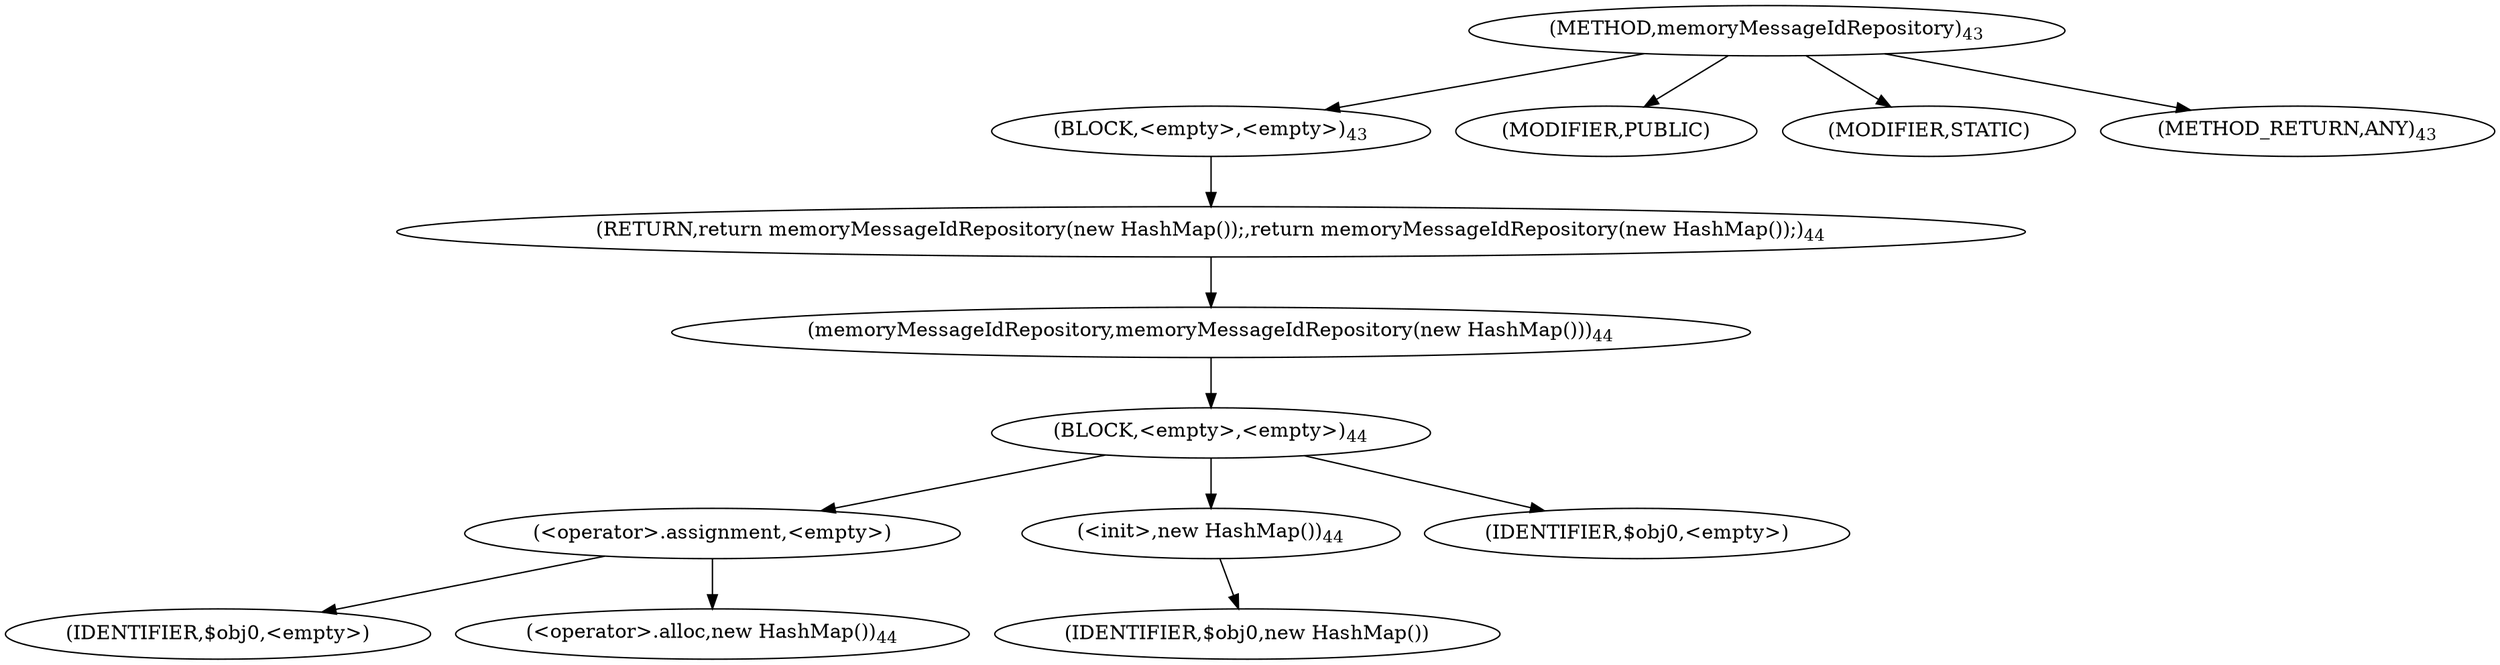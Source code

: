 digraph "memoryMessageIdRepository" {  
"31" [label = <(METHOD,memoryMessageIdRepository)<SUB>43</SUB>> ]
"32" [label = <(BLOCK,&lt;empty&gt;,&lt;empty&gt;)<SUB>43</SUB>> ]
"33" [label = <(RETURN,return memoryMessageIdRepository(new HashMap());,return memoryMessageIdRepository(new HashMap());)<SUB>44</SUB>> ]
"34" [label = <(memoryMessageIdRepository,memoryMessageIdRepository(new HashMap()))<SUB>44</SUB>> ]
"35" [label = <(BLOCK,&lt;empty&gt;,&lt;empty&gt;)<SUB>44</SUB>> ]
"36" [label = <(&lt;operator&gt;.assignment,&lt;empty&gt;)> ]
"37" [label = <(IDENTIFIER,$obj0,&lt;empty&gt;)> ]
"38" [label = <(&lt;operator&gt;.alloc,new HashMap())<SUB>44</SUB>> ]
"39" [label = <(&lt;init&gt;,new HashMap())<SUB>44</SUB>> ]
"40" [label = <(IDENTIFIER,$obj0,new HashMap())> ]
"41" [label = <(IDENTIFIER,$obj0,&lt;empty&gt;)> ]
"42" [label = <(MODIFIER,PUBLIC)> ]
"43" [label = <(MODIFIER,STATIC)> ]
"44" [label = <(METHOD_RETURN,ANY)<SUB>43</SUB>> ]
  "31" -> "32" 
  "31" -> "42" 
  "31" -> "43" 
  "31" -> "44" 
  "32" -> "33" 
  "33" -> "34" 
  "34" -> "35" 
  "35" -> "36" 
  "35" -> "39" 
  "35" -> "41" 
  "36" -> "37" 
  "36" -> "38" 
  "39" -> "40" 
}
